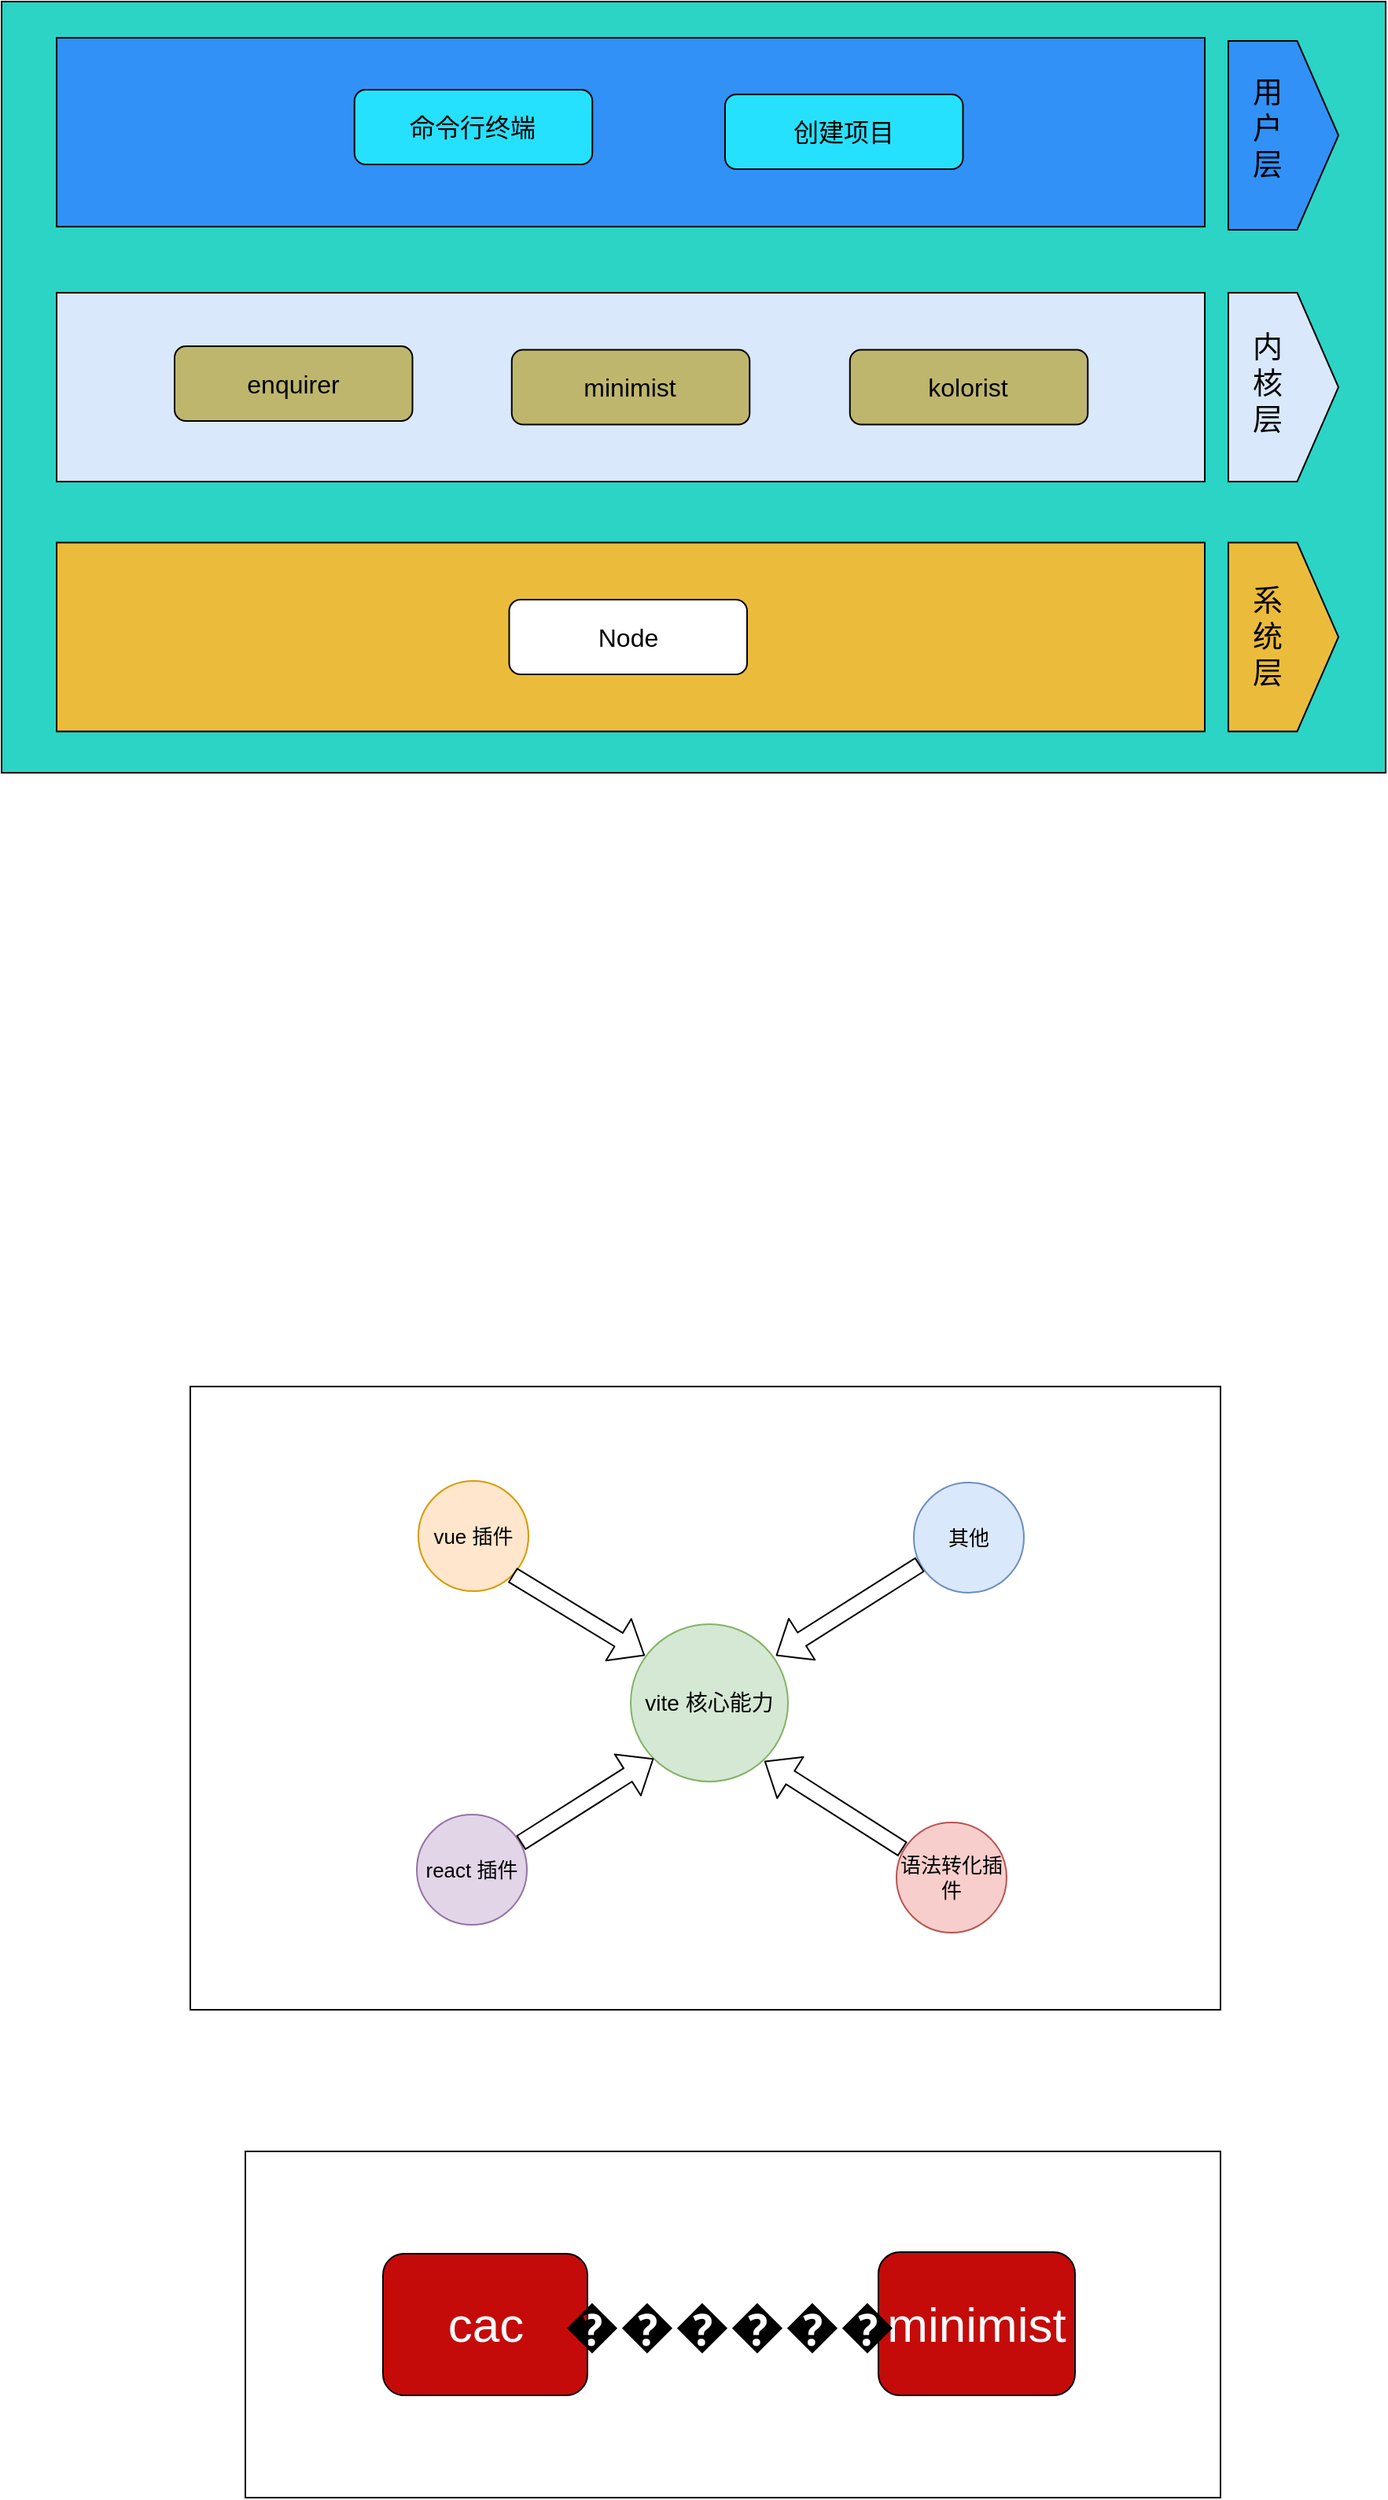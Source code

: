 <mxfile version="14.2.9" type="github">
  <diagram id="pyGN-eEyPUiRJIVcAAuR" name="Page-1">
    <mxGraphModel dx="946" dy="548" grid="1" gridSize="10" guides="1" tooltips="1" connect="1" arrows="1" fold="1" page="1" pageScale="1" pageWidth="3300" pageHeight="4681" math="0" shadow="0">
      <root>
        <mxCell id="0" />
        <mxCell id="1" parent="0" />
        <mxCell id="Cc5adJ6XSfBMr0R2Tor6-2" value="" style="rounded=0;whiteSpace=wrap;html=1;fillColor=#2BD4C4;" parent="1" vertex="1">
          <mxGeometry x="230" y="90" width="880" height="490" as="geometry" />
        </mxCell>
        <mxCell id="Cc5adJ6XSfBMr0R2Tor6-15" value="" style="rounded=0;whiteSpace=wrap;html=1;" parent="1" vertex="1">
          <mxGeometry x="350" y="970" width="655" height="396" as="geometry" />
        </mxCell>
        <mxCell id="Cc5adJ6XSfBMr0R2Tor6-16" value="&lt;font style=&quot;font-size: 14px&quot;&gt;vite 核心能力&lt;/font&gt;" style="ellipse;whiteSpace=wrap;html=1;aspect=fixed;fillColor=#d5e8d4;strokeColor=#82b366;" parent="1" vertex="1">
          <mxGeometry x="630" y="1121" width="100" height="100" as="geometry" />
        </mxCell>
        <mxCell id="Cc5adJ6XSfBMr0R2Tor6-17" value="&lt;font style=&quot;font-size: 13px&quot;&gt;vue 插件&lt;/font&gt;" style="ellipse;whiteSpace=wrap;html=1;aspect=fixed;fillColor=#ffe6cc;strokeColor=#d79b00;" parent="1" vertex="1">
          <mxGeometry x="495" y="1030" width="70" height="70" as="geometry" />
        </mxCell>
        <mxCell id="Cc5adJ6XSfBMr0R2Tor6-18" value="&lt;font style=&quot;font-size: 13px&quot;&gt;react 插件&lt;/font&gt;" style="ellipse;whiteSpace=wrap;html=1;aspect=fixed;fillColor=#e1d5e7;strokeColor=#9673a6;" parent="1" vertex="1">
          <mxGeometry x="494" y="1242" width="70" height="70" as="geometry" />
        </mxCell>
        <mxCell id="Cc5adJ6XSfBMr0R2Tor6-19" value="&lt;font style=&quot;font-size: 13px&quot;&gt;语法转化插件&lt;/font&gt;" style="ellipse;whiteSpace=wrap;html=1;aspect=fixed;fillColor=#f8cecc;strokeColor=#b85450;" parent="1" vertex="1">
          <mxGeometry x="799" y="1247" width="70" height="70" as="geometry" />
        </mxCell>
        <mxCell id="Cc5adJ6XSfBMr0R2Tor6-20" value="&lt;font style=&quot;font-size: 13px&quot;&gt;其他&lt;/font&gt;" style="ellipse;whiteSpace=wrap;html=1;aspect=fixed;fillColor=#dae8fc;strokeColor=#6c8ebf;" parent="1" vertex="1">
          <mxGeometry x="810" y="1031" width="70" height="70" as="geometry" />
        </mxCell>
        <mxCell id="Cc5adJ6XSfBMr0R2Tor6-21" value="" style="shape=flexArrow;endArrow=classic;html=1;exitX=0.043;exitY=0.229;exitDx=0;exitDy=0;exitPerimeter=0;" parent="1" edge="1">
          <mxGeometry width="50" height="50" relative="1" as="geometry">
            <mxPoint x="803.01" y="1264.03" as="sourcePoint" />
            <mxPoint x="715" y="1208" as="targetPoint" />
          </mxGeometry>
        </mxCell>
        <mxCell id="Cc5adJ6XSfBMr0R2Tor6-22" value="" style="shape=flexArrow;endArrow=classic;html=1;entryX=1;entryY=1;entryDx=0;entryDy=0;exitX=0.057;exitY=0.743;exitDx=0;exitDy=0;exitPerimeter=0;" parent="1" edge="1">
          <mxGeometry width="50" height="50" relative="1" as="geometry">
            <mxPoint x="813.99" y="1083.01" as="sourcePoint" />
            <mxPoint x="722.345" y="1140.995" as="targetPoint" />
          </mxGeometry>
        </mxCell>
        <mxCell id="Cc5adJ6XSfBMr0R2Tor6-23" value="" style="shape=flexArrow;endArrow=classic;html=1;entryX=0;entryY=1;entryDx=0;entryDy=0;" parent="1" target="Cc5adJ6XSfBMr0R2Tor6-16" edge="1">
          <mxGeometry width="50" height="50" relative="1" as="geometry">
            <mxPoint x="560" y="1260" as="sourcePoint" />
            <mxPoint x="479.995" y="1194.325" as="targetPoint" />
          </mxGeometry>
        </mxCell>
        <mxCell id="Cc5adJ6XSfBMr0R2Tor6-24" value="" style="shape=flexArrow;endArrow=classic;html=1;entryX=0.09;entryY=0.2;entryDx=0;entryDy=0;entryPerimeter=0;exitX=1;exitY=1;exitDx=0;exitDy=0;" parent="1" source="Cc5adJ6XSfBMr0R2Tor6-17" target="Cc5adJ6XSfBMr0R2Tor6-16" edge="1">
          <mxGeometry width="50" height="50" relative="1" as="geometry">
            <mxPoint x="565" y="1091.82" as="sourcePoint" />
            <mxPoint x="649.645" y="1038.175" as="targetPoint" />
          </mxGeometry>
        </mxCell>
        <mxCell id="Cc5adJ6XSfBMr0R2Tor6-26" value="" style="rounded=0;whiteSpace=wrap;html=1;" parent="1" vertex="1">
          <mxGeometry x="385" y="1456" width="620" height="220" as="geometry" />
        </mxCell>
        <mxCell id="Cc5adJ6XSfBMr0R2Tor6-28" value="" style="rounded=1;whiteSpace=wrap;html=1;fillColor=#c40b0a;" parent="1" vertex="1">
          <mxGeometry x="472.5" y="1521" width="130" height="90" as="geometry" />
        </mxCell>
        <mxCell id="Cc5adJ6XSfBMr0R2Tor6-29" value="&lt;font style=&quot;font-size: 31px&quot; color=&quot;#ffffff&quot;&gt;cac&lt;/font&gt;" style="text;html=1;strokeColor=none;fillColor=none;align=center;verticalAlign=middle;whiteSpace=wrap;rounded=0;" parent="1" vertex="1">
          <mxGeometry x="517.5" y="1555.5" width="40" height="20" as="geometry" />
        </mxCell>
        <mxCell id="Cc5adJ6XSfBMr0R2Tor6-30" value="" style="rounded=1;whiteSpace=wrap;html=1;fillColor=#c40b0a;" parent="1" vertex="1">
          <mxGeometry x="787.5" y="1520" width="125" height="91" as="geometry" />
        </mxCell>
        <mxCell id="Cc5adJ6XSfBMr0R2Tor6-31" value="&lt;font style=&quot;font-size: 31px&quot; color=&quot;#ffffff&quot;&gt;minimist&lt;/font&gt;" style="text;html=1;strokeColor=none;fillColor=none;align=center;verticalAlign=middle;whiteSpace=wrap;rounded=0;" parent="1" vertex="1">
          <mxGeometry x="830" y="1556" width="40" height="20" as="geometry" />
        </mxCell>
        <mxCell id="Cc5adJ6XSfBMr0R2Tor6-32" value="&lt;font style=&quot;font-size: 35px&quot;&gt;������&lt;/font&gt;" style="text;html=1;strokeColor=none;fillColor=none;align=center;verticalAlign=middle;whiteSpace=wrap;rounded=0;" parent="1" vertex="1">
          <mxGeometry x="667.5" y="1545.5" width="50" height="41" as="geometry" />
        </mxCell>
        <mxCell id="YNa5pKUTt9y0_Kpb98YN-3" value="" style="rounded=0;whiteSpace=wrap;html=1;fillColor=#EBBC3B;" vertex="1" parent="1">
          <mxGeometry x="265" y="433.75" width="730" height="120" as="geometry" />
        </mxCell>
        <mxCell id="YNa5pKUTt9y0_Kpb98YN-4" value="&lt;font style=&quot;font-size: 16px&quot;&gt;Node&lt;/font&gt;" style="rounded=1;whiteSpace=wrap;html=1;fillColor=#FFFFFF;" vertex="1" parent="1">
          <mxGeometry x="552.75" y="470" width="151.25" height="47.5" as="geometry" />
        </mxCell>
        <mxCell id="YNa5pKUTt9y0_Kpb98YN-6" value="" style="shape=offPageConnector;whiteSpace=wrap;html=1;fillColor=#EBBC3B;gradientColor=none;direction=north;" vertex="1" parent="1">
          <mxGeometry x="1010" y="433.75" width="70" height="120" as="geometry" />
        </mxCell>
        <mxCell id="YNa5pKUTt9y0_Kpb98YN-7" value="&lt;font style=&quot;font-size: 19px&quot;&gt;系&lt;br&gt;统&lt;br&gt;层&lt;br&gt;&lt;/font&gt;" style="text;html=1;strokeColor=none;fillColor=none;align=center;verticalAlign=middle;whiteSpace=wrap;rounded=0;" vertex="1" parent="1">
          <mxGeometry x="1010" y="480" width="50" height="27.5" as="geometry" />
        </mxCell>
        <mxCell id="YNa5pKUTt9y0_Kpb98YN-10" value="" style="rounded=0;whiteSpace=wrap;html=1;fillColor=#DAE8FC;" vertex="1" parent="1">
          <mxGeometry x="265" y="275" width="730" height="120" as="geometry" />
        </mxCell>
        <mxCell id="YNa5pKUTt9y0_Kpb98YN-11" value="&lt;font style=&quot;font-size: 16px&quot;&gt;enquirer&lt;/font&gt;" style="rounded=1;whiteSpace=wrap;html=1;fillColor=#BFB66D;" vertex="1" parent="1">
          <mxGeometry x="340" y="309" width="151.25" height="47.5" as="geometry" />
        </mxCell>
        <mxCell id="YNa5pKUTt9y0_Kpb98YN-12" value="&lt;font style=&quot;font-size: 16px&quot;&gt;minimist&lt;/font&gt;" style="rounded=1;whiteSpace=wrap;html=1;fillColor=#BFB66D;" vertex="1" parent="1">
          <mxGeometry x="554.38" y="311.25" width="151.25" height="47.5" as="geometry" />
        </mxCell>
        <mxCell id="YNa5pKUTt9y0_Kpb98YN-13" value="&lt;font style=&quot;font-size: 16px&quot;&gt;kolorist&lt;/font&gt;" style="rounded=1;whiteSpace=wrap;html=1;fillColor=#BFB66D;" vertex="1" parent="1">
          <mxGeometry x="769.38" y="311.25" width="151.25" height="47.5" as="geometry" />
        </mxCell>
        <mxCell id="YNa5pKUTt9y0_Kpb98YN-14" value="" style="shape=offPageConnector;whiteSpace=wrap;html=1;gradientColor=none;direction=north;fillColor=#DAE8FC;" vertex="1" parent="1">
          <mxGeometry x="1010" y="275" width="70" height="120" as="geometry" />
        </mxCell>
        <mxCell id="YNa5pKUTt9y0_Kpb98YN-15" value="" style="rounded=0;whiteSpace=wrap;html=1;fillColor=#3191F7;" vertex="1" parent="1">
          <mxGeometry x="265" y="113" width="730" height="120" as="geometry" />
        </mxCell>
        <mxCell id="YNa5pKUTt9y0_Kpb98YN-16" value="" style="shape=offPageConnector;whiteSpace=wrap;html=1;gradientColor=none;direction=north;fillColor=#3191F7;" vertex="1" parent="1">
          <mxGeometry x="1010" y="115" width="70" height="120" as="geometry" />
        </mxCell>
        <mxCell id="YNa5pKUTt9y0_Kpb98YN-17" value="&lt;font style=&quot;font-size: 16px&quot;&gt;命令行终端&lt;/font&gt;" style="rounded=1;whiteSpace=wrap;html=1;fillColor=#26E1FD;" vertex="1" parent="1">
          <mxGeometry x="454.38" y="146" width="151.25" height="47.5" as="geometry" />
        </mxCell>
        <mxCell id="YNa5pKUTt9y0_Kpb98YN-18" value="&lt;font style=&quot;font-size: 16px&quot;&gt;创建项目&lt;/font&gt;" style="rounded=1;whiteSpace=wrap;html=1;fillColor=#26E1FD;" vertex="1" parent="1">
          <mxGeometry x="690" y="149" width="151.25" height="47.5" as="geometry" />
        </mxCell>
        <mxCell id="YNa5pKUTt9y0_Kpb98YN-19" value="&lt;font style=&quot;font-size: 19px&quot;&gt;内&lt;br&gt;核&lt;br&gt;层&lt;br&gt;&lt;/font&gt;" style="text;html=1;strokeColor=none;fillColor=none;align=center;verticalAlign=middle;whiteSpace=wrap;rounded=0;" vertex="1" parent="1">
          <mxGeometry x="1010" y="319" width="50" height="27.5" as="geometry" />
        </mxCell>
        <mxCell id="YNa5pKUTt9y0_Kpb98YN-20" value="&lt;font style=&quot;font-size: 19px&quot;&gt;用&lt;br&gt;户&lt;br&gt;层&lt;br&gt;&lt;/font&gt;" style="text;html=1;strokeColor=none;fillColor=none;align=center;verticalAlign=middle;whiteSpace=wrap;rounded=0;" vertex="1" parent="1">
          <mxGeometry x="1010" y="157" width="50" height="27.5" as="geometry" />
        </mxCell>
      </root>
    </mxGraphModel>
  </diagram>
</mxfile>

